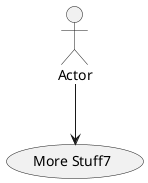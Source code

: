 @startuml


usecase "More Stuff7" as MoreStuff7

Actor "Actor" as Actor

Actor --> MoreStuff7



@enduml
